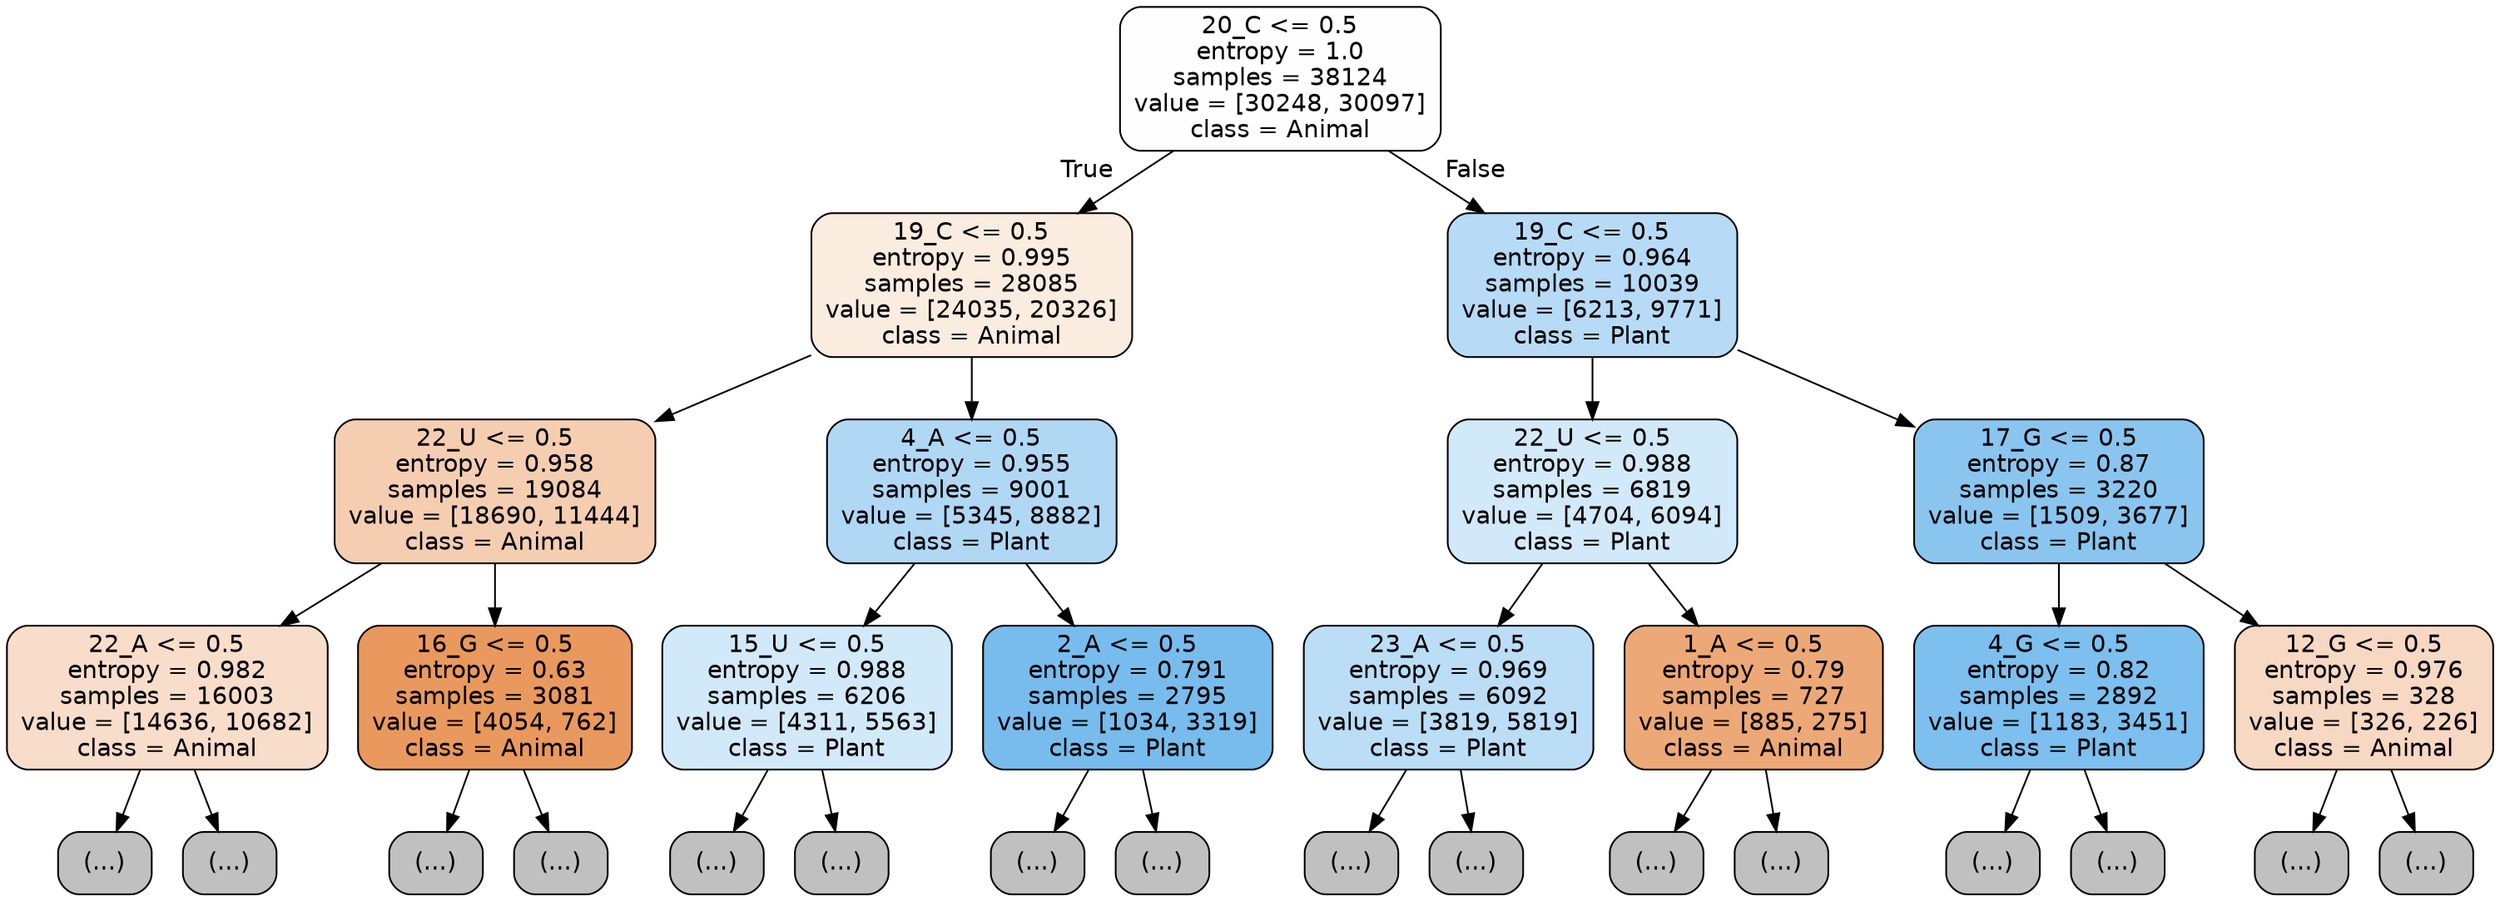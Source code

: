 digraph Tree {
node [shape=box, style="filled, rounded", color="black", fontname="helvetica"] ;
edge [fontname="helvetica"] ;
0 [label="20_C <= 0.5\nentropy = 1.0\nsamples = 38124\nvalue = [30248, 30097]\nclass = Animal", fillcolor="#fffefe"] ;
1 [label="19_C <= 0.5\nentropy = 0.995\nsamples = 28085\nvalue = [24035, 20326]\nclass = Animal", fillcolor="#fbece0"] ;
0 -> 1 [labeldistance=2.5, labelangle=45, headlabel="True"] ;
2 [label="22_U <= 0.5\nentropy = 0.958\nsamples = 19084\nvalue = [18690, 11444]\nclass = Animal", fillcolor="#f5ceb2"] ;
1 -> 2 ;
3 [label="22_A <= 0.5\nentropy = 0.982\nsamples = 16003\nvalue = [14636, 10682]\nclass = Animal", fillcolor="#f8ddca"] ;
2 -> 3 ;
4 [label="(...)", fillcolor="#C0C0C0"] ;
3 -> 4 ;
7021 [label="(...)", fillcolor="#C0C0C0"] ;
3 -> 7021 ;
8162 [label="16_G <= 0.5\nentropy = 0.63\nsamples = 3081\nvalue = [4054, 762]\nclass = Animal", fillcolor="#ea995e"] ;
2 -> 8162 ;
8163 [label="(...)", fillcolor="#C0C0C0"] ;
8162 -> 8163 ;
8900 [label="(...)", fillcolor="#C0C0C0"] ;
8162 -> 8900 ;
9173 [label="4_A <= 0.5\nentropy = 0.955\nsamples = 9001\nvalue = [5345, 8882]\nclass = Plant", fillcolor="#b0d8f5"] ;
1 -> 9173 ;
9174 [label="15_U <= 0.5\nentropy = 0.988\nsamples = 6206\nvalue = [4311, 5563]\nclass = Plant", fillcolor="#d2e9f9"] ;
9173 -> 9174 ;
9175 [label="(...)", fillcolor="#C0C0C0"] ;
9174 -> 9175 ;
11046 [label="(...)", fillcolor="#C0C0C0"] ;
9174 -> 11046 ;
11663 [label="2_A <= 0.5\nentropy = 0.791\nsamples = 2795\nvalue = [1034, 3319]\nclass = Plant", fillcolor="#77bced"] ;
9173 -> 11663 ;
11664 [label="(...)", fillcolor="#C0C0C0"] ;
11663 -> 11664 ;
12237 [label="(...)", fillcolor="#C0C0C0"] ;
11663 -> 12237 ;
12382 [label="19_C <= 0.5\nentropy = 0.964\nsamples = 10039\nvalue = [6213, 9771]\nclass = Plant", fillcolor="#b7dbf6"] ;
0 -> 12382 [labeldistance=2.5, labelangle=-45, headlabel="False"] ;
12383 [label="22_U <= 0.5\nentropy = 0.988\nsamples = 6819\nvalue = [4704, 6094]\nclass = Plant", fillcolor="#d2e9f9"] ;
12382 -> 12383 ;
12384 [label="23_A <= 0.5\nentropy = 0.969\nsamples = 6092\nvalue = [3819, 5819]\nclass = Plant", fillcolor="#bbddf6"] ;
12383 -> 12384 ;
12385 [label="(...)", fillcolor="#C0C0C0"] ;
12384 -> 12385 ;
14858 [label="(...)", fillcolor="#C0C0C0"] ;
12384 -> 14858 ;
14997 [label="1_A <= 0.5\nentropy = 0.79\nsamples = 727\nvalue = [885, 275]\nclass = Animal", fillcolor="#eda877"] ;
12383 -> 14997 ;
14998 [label="(...)", fillcolor="#C0C0C0"] ;
14997 -> 14998 ;
15319 [label="(...)", fillcolor="#C0C0C0"] ;
14997 -> 15319 ;
15376 [label="17_G <= 0.5\nentropy = 0.87\nsamples = 3220\nvalue = [1509, 3677]\nclass = Plant", fillcolor="#8ac5f0"] ;
12382 -> 15376 ;
15377 [label="4_G <= 0.5\nentropy = 0.82\nsamples = 2892\nvalue = [1183, 3451]\nclass = Plant", fillcolor="#7dbfee"] ;
15376 -> 15377 ;
15378 [label="(...)", fillcolor="#C0C0C0"] ;
15377 -> 15378 ;
15877 [label="(...)", fillcolor="#C0C0C0"] ;
15377 -> 15877 ;
16110 [label="12_G <= 0.5\nentropy = 0.976\nsamples = 328\nvalue = [326, 226]\nclass = Animal", fillcolor="#f7d8c2"] ;
15376 -> 16110 ;
16111 [label="(...)", fillcolor="#C0C0C0"] ;
16110 -> 16111 ;
16256 [label="(...)", fillcolor="#C0C0C0"] ;
16110 -> 16256 ;
}